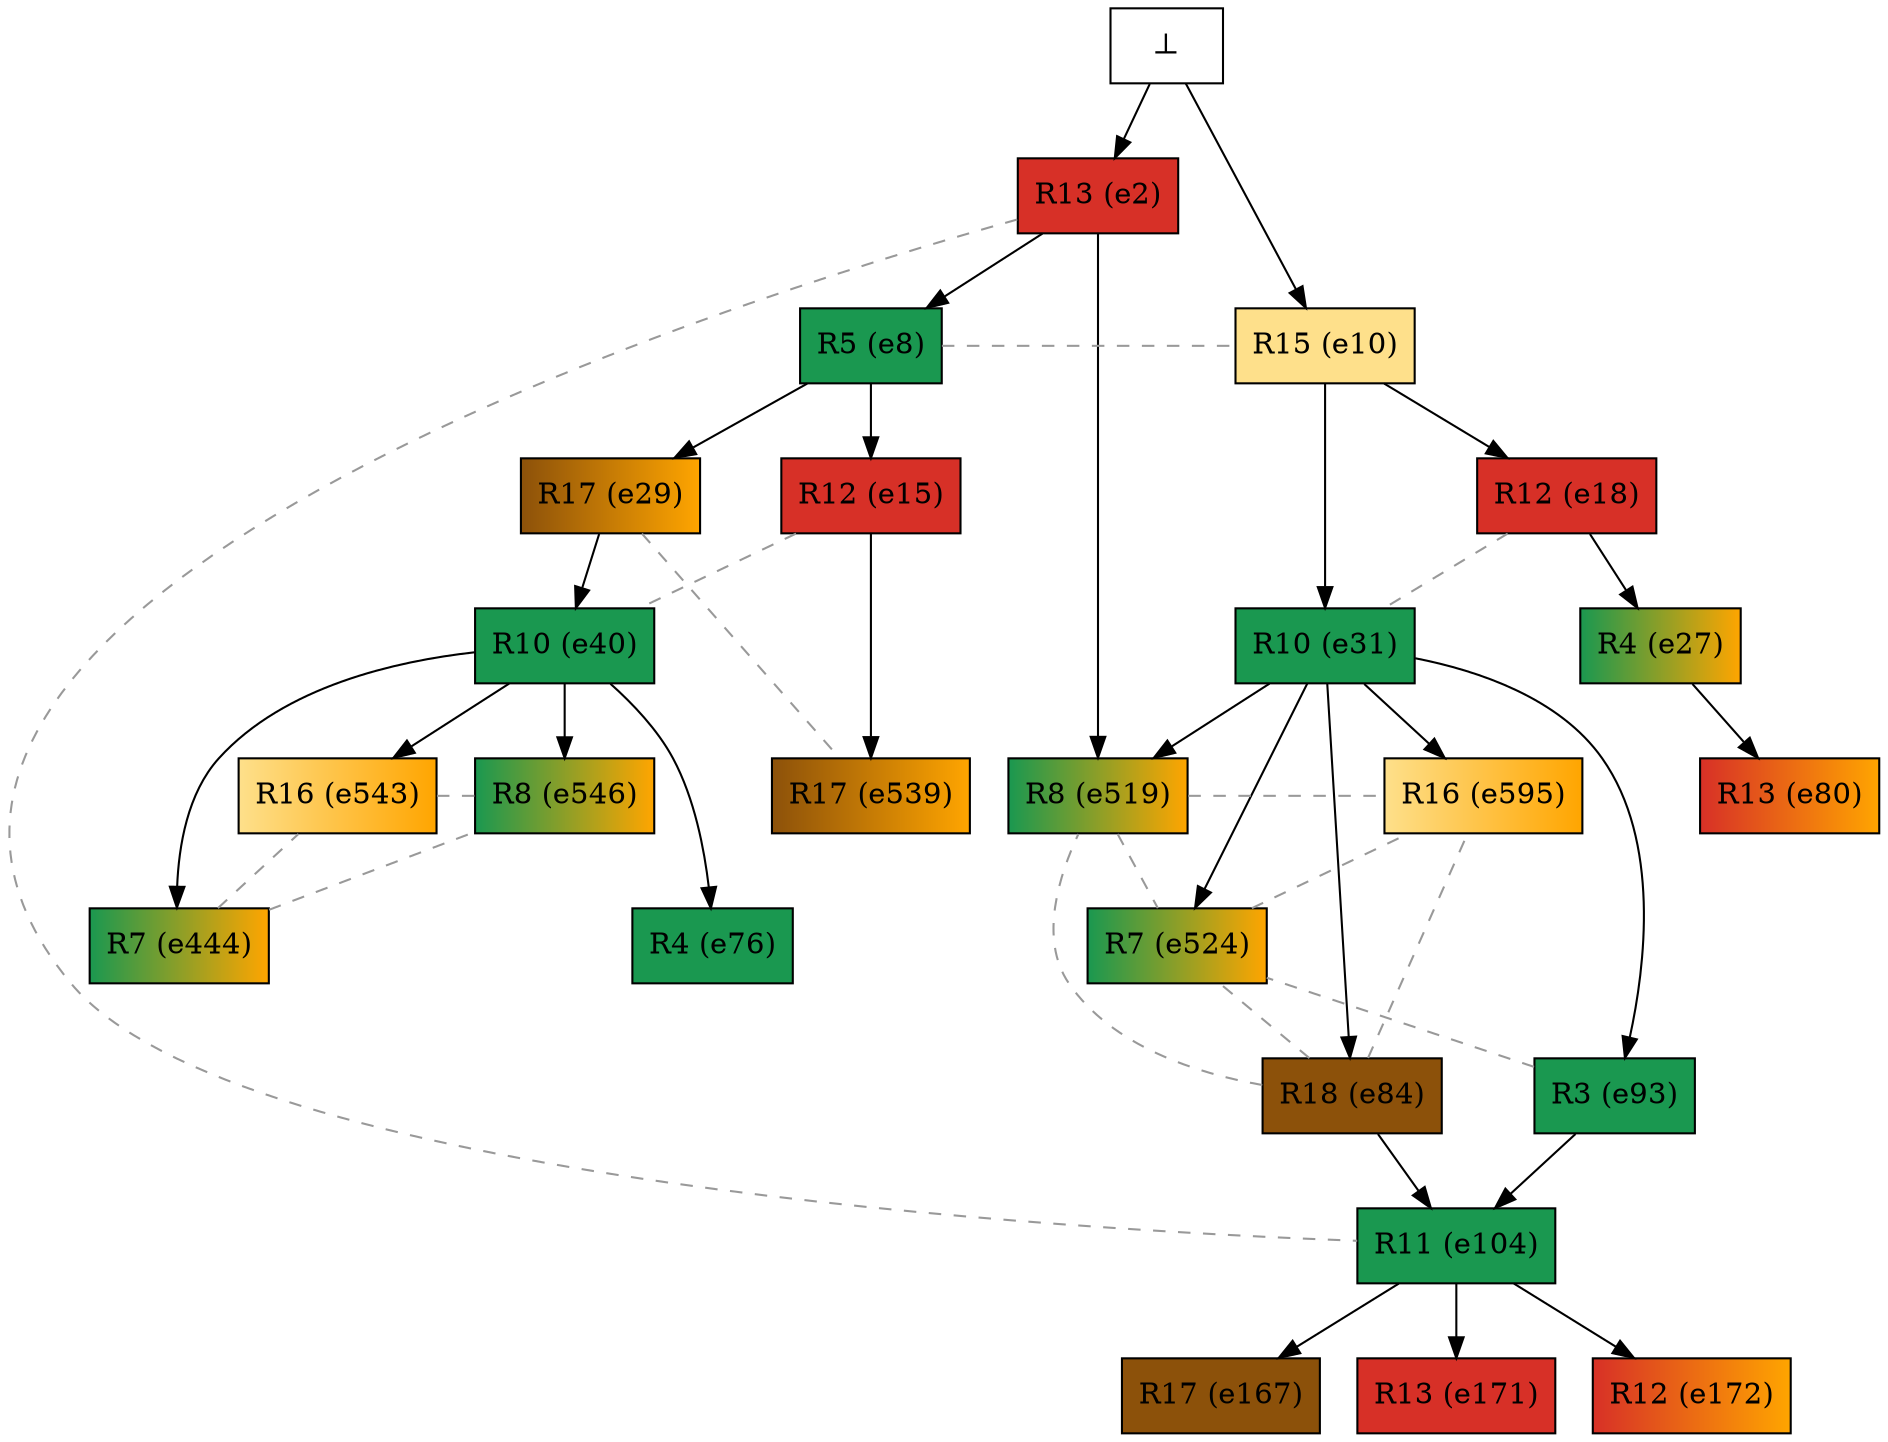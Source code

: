 digraph test {

//conflicts
  e2 -> e104 [arrowhead=none color=gray60 style=dashed constraint=false];
  e8 -> e10 [arrowhead=none color=gray60 style=dashed constraint=false];
  e15 -> e40 [arrowhead=none color=gray60 style=dashed constraint=false];
  e18 -> e31 [arrowhead=none color=gray60 style=dashed constraint=false];
  e29 -> e539 [arrowhead=none color=gray60 style=dashed constraint=false];
  e84 -> e519 [arrowhead=none color=gray60 style=dashed constraint=false];
  e84 -> e524 [arrowhead=none color=gray60 style=dashed constraint=false];
  e84 -> e595 [arrowhead=none color=gray60 style=dashed constraint=false];
  e93 -> e524 [arrowhead=none color=gray60 style=dashed constraint=false];
  e444 -> e543 [arrowhead=none color=gray60 style=dashed constraint=false];
  e444 -> e546 [arrowhead=none color=gray60 style=dashed constraint=false];
  e519 -> e524 [arrowhead=none color=gray60 style=dashed constraint=false];
  e519 -> e595 [arrowhead=none color=gray60 style=dashed constraint=false];
  e524 -> e595 [arrowhead=none color=gray60 style=dashed constraint=false];
  e543 -> e546 [arrowhead=none color=gray60 style=dashed constraint=false];

  e18 -> e27 [minlen=1];
  e10 -> e18 [minlen=1];
  e8 -> e29 [minlen=1];
  e2 -> e8 [minlen=1];
  e40 -> e76 [minlen=2];
  e29 -> e40 [minlen=1];
  e27 -> e80 [minlen=1];
  e104 -> e167 [minlen=1];
  e84 -> e104 [minlen=1];
  e31 -> e84 [minlen=3];
  e10 -> e31 [minlen=2];
  e93 -> e104 [minlen=1];
  e31 -> e93 [minlen=3];
  e104 -> e171 [minlen=1];
  e104 -> e172 [minlen=1];
  e40 -> e444 [minlen=2];
  e2 -> e519 [minlen=1];
  e31 -> e519 [minlen=1];
  e31 -> e524 [minlen=2];
  e15 -> e539 [minlen=2];
  e8 -> e15 [minlen=1];
  e40 -> e543 [minlen=1];
  e40 -> e546 [minlen=1];
  e31 -> e595 [minlen=1];
  e0 -> e2 [minlen=1];
  e0 -> e10 [minlen=2];

  e2 [color="black" fillcolor="#d73027:#d73027" label="R13 (e2)" shape=box style=filled];
  e8 [color="black" fillcolor="#1a9850:#1a9850" label="R5 (e8)" shape=box style=filled];
  e10 [color="black" fillcolor="#fee08b:#fee08b" label="R15 (e10)" shape=box style=filled];
  e15 [color="black" fillcolor="#d73027:#d73027" label="R12 (e15)" shape=box style=filled];
  e18 [color="black" fillcolor="#d73027:#d73027" label="R12 (e18)" shape=box style=filled];
  e27 [color="black" fillcolor="#1a9850:orange" label="R4 (e27)" shape=box style=filled];
  e29 [color="black" fillcolor="#8c510a:orange" label="R17 (e29)" shape=box style=filled];
  e31 [color="black" fillcolor="#1a9850:#1a9850" label="R10 (e31)" shape=box style=filled];
  e40 [color="black" fillcolor="#1a9850:#1a9850" label="R10 (e40)" shape=box style=filled];
  e76 [color="black" fillcolor="#1a9850:#1a9850" label="R4 (e76)" shape=box style=filled];
  e80 [color="black" fillcolor="#d73027:orange" label="R13 (e80)" shape=box style=filled];
  e84 [color="black" fillcolor="#8c510a:#8c510a" label="R18 (e84)" shape=box style=filled];
  e93 [color="black" fillcolor="#1a9850:#1a9850" label="R3 (e93)" shape=box style=filled];
  e104 [color="black" fillcolor="#1a9850:#1a9850" label="R11 (e104)" shape=box style=filled];
  e167 [color="black" fillcolor="#8c510a:#8c510a" label="R17 (e167)" shape=box style=filled];
  e171 [color="black" fillcolor="#d73027:#d73027" label="R13 (e171)" shape=box style=filled];
  e172 [color="black" fillcolor="#d73027:orange" label="R12 (e172)" shape=box style=filled];
  e444 [color="black" fillcolor="#1a9850:orange" label="R7 (e444)" shape=box style=filled];
  e519 [color="black" fillcolor="#1a9850:orange" label="R8 (e519)" shape=box style=filled];
  e524 [color="black" fillcolor="#1a9850:orange" label="R7 (e524)" shape=box style=filled];
  e539 [color="black" fillcolor="#8c510a:orange" label="R17 (e539)" shape=box style=filled];
  e543 [color="black" fillcolor="#fee08b:orange" label="R16 (e543)" shape=box style=filled];
  e546 [color="black" fillcolor="#1a9850:orange" label="R8 (e546)" shape=box style=filled];
  e595 [color="black" fillcolor="#fee08b:orange" label="R16 (e595)" shape=box style=filled];
  e0 [fillcolor="white" label="⊥" shape=box style=filled];
}
